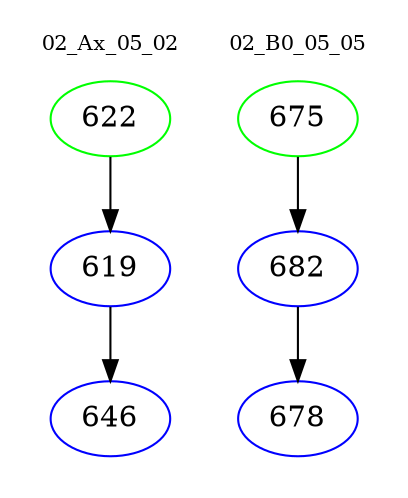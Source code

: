digraph{
subgraph cluster_0 {
color = white
label = "02_Ax_05_02";
fontsize=10;
T0_622 [label="622", color="green"]
T0_622 -> T0_619 [color="black"]
T0_619 [label="619", color="blue"]
T0_619 -> T0_646 [color="black"]
T0_646 [label="646", color="blue"]
}
subgraph cluster_1 {
color = white
label = "02_B0_05_05";
fontsize=10;
T1_675 [label="675", color="green"]
T1_675 -> T1_682 [color="black"]
T1_682 [label="682", color="blue"]
T1_682 -> T1_678 [color="black"]
T1_678 [label="678", color="blue"]
}
}
